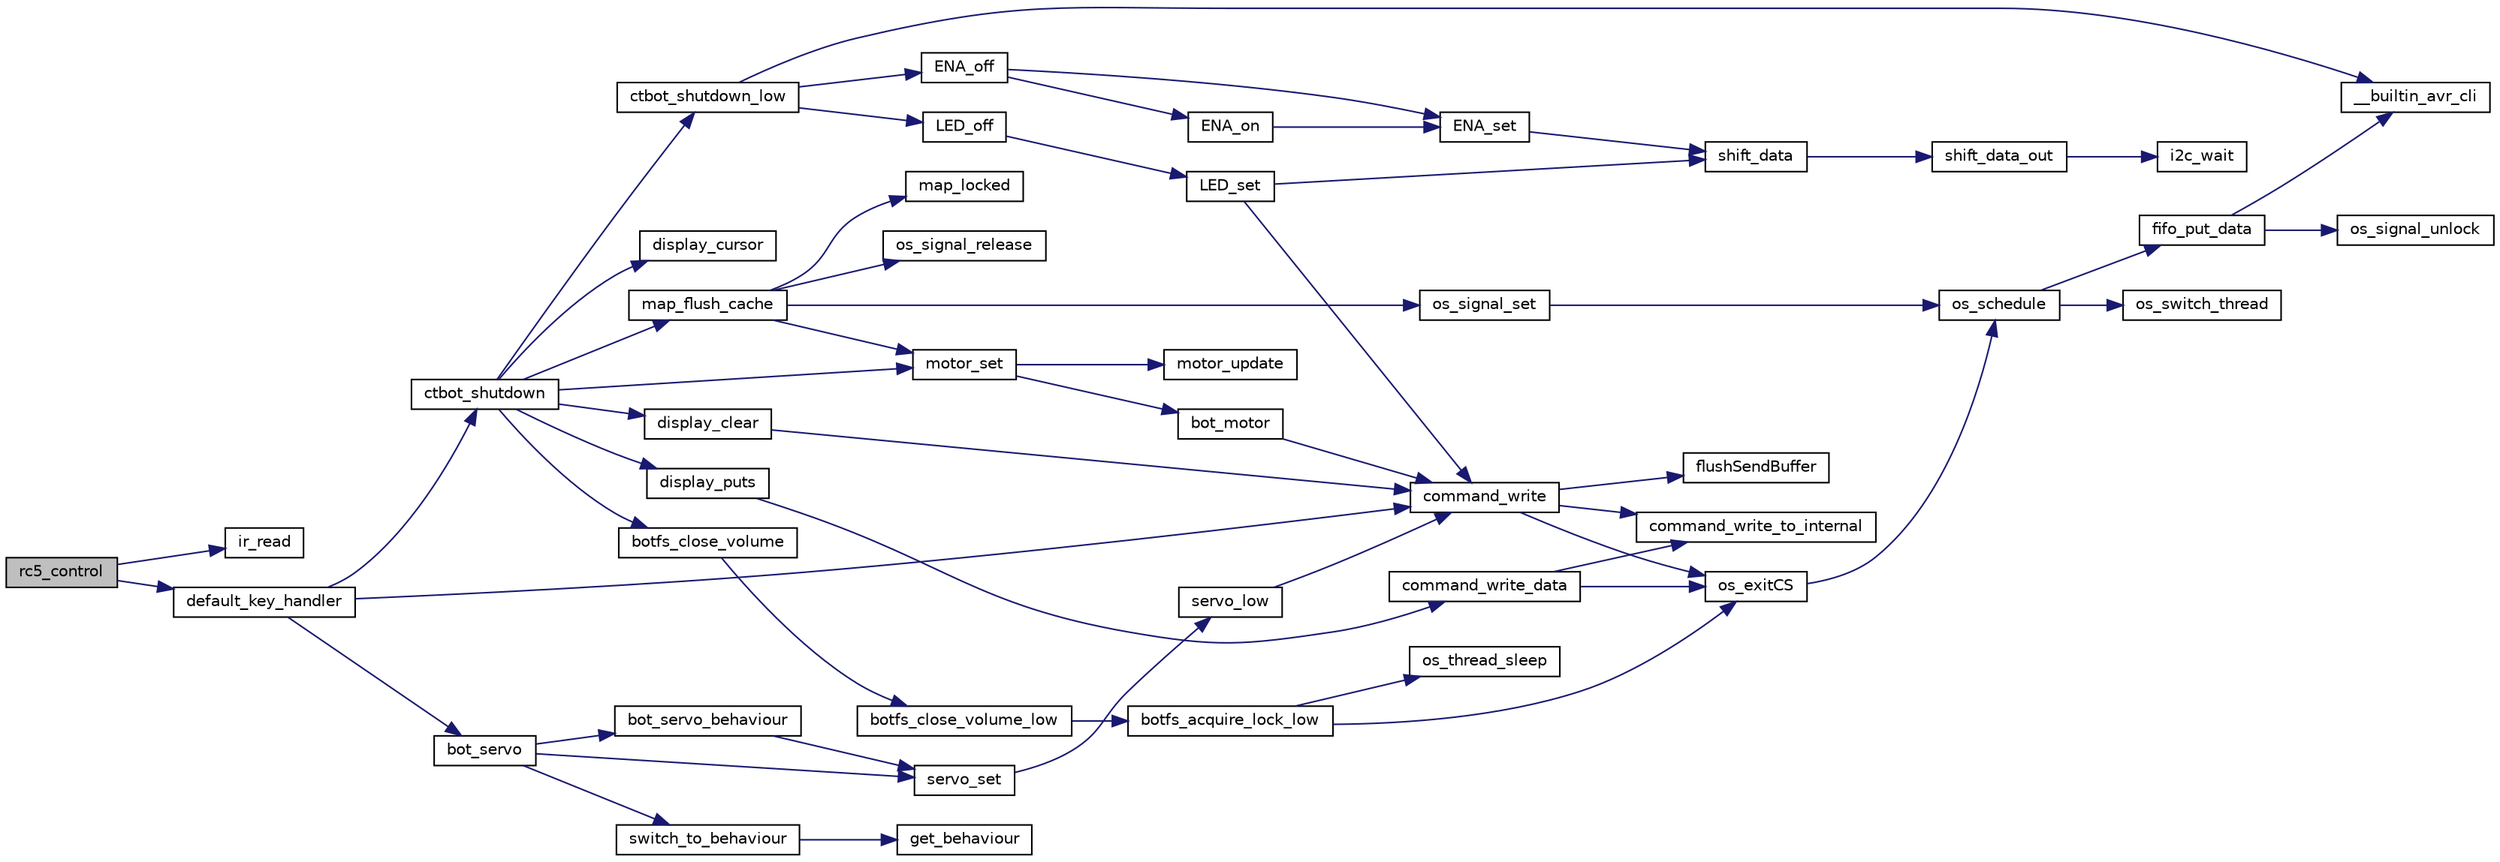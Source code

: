 digraph G
{
  edge [fontname="Helvetica",fontsize="10",labelfontname="Helvetica",labelfontsize="10"];
  node [fontname="Helvetica",fontsize="10",shape=record];
  rankdir="LR";
  Node1 [label="rc5_control",height=0.2,width=0.4,color="black", fillcolor="grey75", style="filled" fontcolor="black"];
  Node1 -> Node2 [color="midnightblue",fontsize="10",style="solid",fontname="Helvetica"];
  Node2 [label="ir_read",height=0.2,width=0.4,color="black", fillcolor="white", style="filled",URL="$ir-rc5_8h.html#a82eff44b303e147ec8a546f5446c7797"];
  Node1 -> Node3 [color="midnightblue",fontsize="10",style="solid",fontname="Helvetica"];
  Node3 [label="default_key_handler",height=0.2,width=0.4,color="black", fillcolor="white", style="filled",URL="$rc5_8c.html#a461762b786d6c5a08edd33b6c772e8bf"];
  Node3 -> Node4 [color="midnightblue",fontsize="10",style="solid",fontname="Helvetica"];
  Node4 [label="command_write",height=0.2,width=0.4,color="black", fillcolor="white", style="filled",URL="$command_8c.html#a419b75ed34551408822d9caee3cd5206"];
  Node4 -> Node5 [color="midnightblue",fontsize="10",style="solid",fontname="Helvetica"];
  Node5 [label="command_write_to_internal",height=0.2,width=0.4,color="black", fillcolor="white", style="filled",URL="$command_8c.html#a428cf92e37fc9bbc0ffc48912c3022ac"];
  Node4 -> Node6 [color="midnightblue",fontsize="10",style="solid",fontname="Helvetica"];
  Node6 [label="flushSendBuffer",height=0.2,width=0.4,color="black", fillcolor="white", style="filled",URL="$tcp_8h.html#aae71e1682727310afab282923a80c968"];
  Node4 -> Node7 [color="midnightblue",fontsize="10",style="solid",fontname="Helvetica"];
  Node7 [label="os_exitCS",height=0.2,width=0.4,color="black", fillcolor="white", style="filled",URL="$os__thread_8h.html#a146cd9b383b02d8e5424e2de5bfdf7e1"];
  Node7 -> Node8 [color="midnightblue",fontsize="10",style="solid",fontname="Helvetica"];
  Node8 [label="os_schedule",height=0.2,width=0.4,color="black", fillcolor="white", style="filled",URL="$os__scheduler_8h.html#aaf0ea29568109bcdfb1d527f223accad"];
  Node8 -> Node9 [color="midnightblue",fontsize="10",style="solid",fontname="Helvetica"];
  Node9 [label="fifo_put_data",height=0.2,width=0.4,color="black", fillcolor="white", style="filled",URL="$fifo_8c.html#a7b3f9ad457273c9717bff49113c84250"];
  Node9 -> Node10 [color="midnightblue",fontsize="10",style="solid",fontname="Helvetica"];
  Node10 [label="__builtin_avr_cli",height=0.2,width=0.4,color="black", fillcolor="white", style="filled",URL="$builtins_8h.html#a41590bd57be6a89c1b9bcafe523207f2",tooltip="Disables all interrupts by clearing the global interrupt mask."];
  Node9 -> Node11 [color="midnightblue",fontsize="10",style="solid",fontname="Helvetica"];
  Node11 [label="os_signal_unlock",height=0.2,width=0.4,color="black", fillcolor="white", style="filled",URL="$os__thread__pc_8c.html#aa0b166109be9754de9b8b863b8d197c7"];
  Node8 -> Node12 [color="midnightblue",fontsize="10",style="solid",fontname="Helvetica"];
  Node12 [label="os_switch_thread",height=0.2,width=0.4,color="black", fillcolor="white", style="filled",URL="$os__thread_8h.html#afa82438e9832609bc5ffbddad166e1b7"];
  Node3 -> Node13 [color="midnightblue",fontsize="10",style="solid",fontname="Helvetica"];
  Node13 [label="ctbot_shutdown",height=0.2,width=0.4,color="black", fillcolor="white", style="filled",URL="$botcontrol_8c.html#a4a9dbbb1ed8909570afc5eb7afce42b4",tooltip="Faehrt den Bot sauber herunter."];
  Node13 -> Node14 [color="midnightblue",fontsize="10",style="solid",fontname="Helvetica"];
  Node14 [label="motor_set",height=0.2,width=0.4,color="black", fillcolor="white", style="filled",URL="$motor_8c.html#a7d55b2e4a37c91e150513b2c87577750",tooltip="Direkter Zugriff auf den Motor."];
  Node14 -> Node15 [color="midnightblue",fontsize="10",style="solid",fontname="Helvetica"];
  Node15 [label="motor_update",height=0.2,width=0.4,color="black", fillcolor="white", style="filled",URL="$motor-low_8h.html#af288dee5f55b67d9eaf1d6e180bfd121"];
  Node14 -> Node16 [color="midnightblue",fontsize="10",style="solid",fontname="Helvetica"];
  Node16 [label="bot_motor",height=0.2,width=0.4,color="black", fillcolor="white", style="filled",URL="$motor-low_8h.html#a51396f3f8b7c919099a65c94cd95f34f"];
  Node16 -> Node4 [color="midnightblue",fontsize="10",style="solid",fontname="Helvetica"];
  Node13 -> Node17 [color="midnightblue",fontsize="10",style="solid",fontname="Helvetica"];
  Node17 [label="map_flush_cache",height=0.2,width=0.4,color="black", fillcolor="white", style="filled",URL="$map_8c.html#a5c151bce0e665ee98fac1465d692fef0"];
  Node17 -> Node18 [color="midnightblue",fontsize="10",style="solid",fontname="Helvetica"];
  Node18 [label="map_locked",height=0.2,width=0.4,color="black", fillcolor="white", style="filled",URL="$map_8c.html#aee723500f07bef9ecc88712b8deb792a"];
  Node17 -> Node14 [color="midnightblue",fontsize="10",style="solid",fontname="Helvetica"];
  Node17 -> Node19 [color="midnightblue",fontsize="10",style="solid",fontname="Helvetica"];
  Node19 [label="os_signal_set",height=0.2,width=0.4,color="black", fillcolor="white", style="filled",URL="$os__thread_8h.html#aa62b6d29ae00ff288fd8969807a62b06"];
  Node19 -> Node8 [color="midnightblue",fontsize="10",style="solid",fontname="Helvetica"];
  Node17 -> Node20 [color="midnightblue",fontsize="10",style="solid",fontname="Helvetica"];
  Node20 [label="os_signal_release",height=0.2,width=0.4,color="black", fillcolor="white", style="filled",URL="$os__thread__pc_8c.html#a6fad7ee5233ef39834eb7afc437b0105"];
  Node13 -> Node21 [color="midnightblue",fontsize="10",style="solid",fontname="Helvetica"];
  Node21 [label="botfs_close_volume",height=0.2,width=0.4,color="black", fillcolor="white", style="filled",URL="$botfs_8c.html#a186480cb74d92ebd01adbd2e2535a631",tooltip="Beendet BotFS sauber."];
  Node21 -> Node22 [color="midnightblue",fontsize="10",style="solid",fontname="Helvetica"];
  Node22 [label="botfs_close_volume_low",height=0.2,width=0.4,color="black", fillcolor="white", style="filled",URL="$botfs-low_8h.html#acdfb3639408d19fe95a0e45020373371",tooltip="Schliesst das BotFS-Volume (beendet BotFS sauber)"];
  Node22 -> Node23 [color="midnightblue",fontsize="10",style="solid",fontname="Helvetica"];
  Node23 [label="botfs_acquire_lock_low",height=0.2,width=0.4,color="black", fillcolor="white", style="filled",URL="$botfs-low_8h.html#aed0ed8d94dc7c058a4cb0ae26d0f59ff",tooltip="Wartet, bis ein Mutex verfuegbar ist und sperrt es dann."];
  Node23 -> Node7 [color="midnightblue",fontsize="10",style="solid",fontname="Helvetica"];
  Node23 -> Node24 [color="midnightblue",fontsize="10",style="solid",fontname="Helvetica"];
  Node24 [label="os_thread_sleep",height=0.2,width=0.4,color="black", fillcolor="white", style="filled",URL="$os__thread__pc_8c.html#a3170fdf75fff4e971354e78a625b5afd"];
  Node13 -> Node25 [color="midnightblue",fontsize="10",style="solid",fontname="Helvetica"];
  Node25 [label="display_clear",height=0.2,width=0.4,color="black", fillcolor="white", style="filled",URL="$display_8h.html#a336e8b1e4fcf1785ec84e0eed492c418",tooltip="Loescht das ganze Display."];
  Node25 -> Node4 [color="midnightblue",fontsize="10",style="solid",fontname="Helvetica"];
  Node13 -> Node26 [color="midnightblue",fontsize="10",style="solid",fontname="Helvetica"];
  Node26 [label="display_cursor",height=0.2,width=0.4,color="black", fillcolor="white", style="filled",URL="$display_8h.html#ad5109335e4419b07f4d9f73db290f2eb"];
  Node13 -> Node27 [color="midnightblue",fontsize="10",style="solid",fontname="Helvetica"];
  Node27 [label="display_puts",height=0.2,width=0.4,color="black", fillcolor="white", style="filled",URL="$display_8h.html#ac5ba4c9512c407150e76ef8b97910271"];
  Node27 -> Node28 [color="midnightblue",fontsize="10",style="solid",fontname="Helvetica"];
  Node28 [label="command_write_data",height=0.2,width=0.4,color="black", fillcolor="white", style="filled",URL="$command_8c.html#aef266284aebb772b9592228ed9019469"];
  Node28 -> Node5 [color="midnightblue",fontsize="10",style="solid",fontname="Helvetica"];
  Node28 -> Node7 [color="midnightblue",fontsize="10",style="solid",fontname="Helvetica"];
  Node13 -> Node29 [color="midnightblue",fontsize="10",style="solid",fontname="Helvetica"];
  Node29 [label="ctbot_shutdown_low",height=0.2,width=0.4,color="black", fillcolor="white", style="filled",URL="$init_8h.html#a803271a98fc0cdc3654f4875407f8508",tooltip="Faehrt den low-level Code des Bots sauber herunter."];
  Node29 -> Node10 [color="midnightblue",fontsize="10",style="solid",fontname="Helvetica"];
  Node29 -> Node30 [color="midnightblue",fontsize="10",style="solid",fontname="Helvetica"];
  Node30 [label="LED_off",height=0.2,width=0.4,color="black", fillcolor="white", style="filled",URL="$led_8h.html#abd7b28be86683943e4f3cea44ec0de76"];
  Node30 -> Node31 [color="midnightblue",fontsize="10",style="solid",fontname="Helvetica"];
  Node31 [label="LED_set",height=0.2,width=0.4,color="black", fillcolor="white", style="filled",URL="$led_8h.html#a52d9a8d54ed2830e388a0e86cfb8b574"];
  Node31 -> Node32 [color="midnightblue",fontsize="10",style="solid",fontname="Helvetica"];
  Node32 [label="shift_data",height=0.2,width=0.4,color="black", fillcolor="white", style="filled",URL="$shift_8h.html#a25a35c892ca8dfa80dd21d3b1e9b4d7d"];
  Node32 -> Node33 [color="midnightblue",fontsize="10",style="solid",fontname="Helvetica"];
  Node33 [label="shift_data_out",height=0.2,width=0.4,color="black", fillcolor="white", style="filled",URL="$shift_8h.html#ae7047fe022d960b3fd2a4ad8e8f19998"];
  Node33 -> Node34 [color="midnightblue",fontsize="10",style="solid",fontname="Helvetica"];
  Node34 [label="i2c_wait",height=0.2,width=0.4,color="black", fillcolor="white", style="filled",URL="$i2c_8h.html#a8d0292580689dd8b7e0b441cf0e6c383"];
  Node31 -> Node4 [color="midnightblue",fontsize="10",style="solid",fontname="Helvetica"];
  Node29 -> Node35 [color="midnightblue",fontsize="10",style="solid",fontname="Helvetica"];
  Node35 [label="ENA_off",height=0.2,width=0.4,color="black", fillcolor="white", style="filled",URL="$ena_8h.html#ac992908542eebed9776522f8eafc0ff9"];
  Node35 -> Node36 [color="midnightblue",fontsize="10",style="solid",fontname="Helvetica"];
  Node36 [label="ENA_set",height=0.2,width=0.4,color="black", fillcolor="white", style="filled",URL="$ena_8h.html#af27d8909f40028c91ab786d6d2bac0cb"];
  Node36 -> Node32 [color="midnightblue",fontsize="10",style="solid",fontname="Helvetica"];
  Node35 -> Node37 [color="midnightblue",fontsize="10",style="solid",fontname="Helvetica"];
  Node37 [label="ENA_on",height=0.2,width=0.4,color="black", fillcolor="white", style="filled",URL="$ena_8h.html#a51c24b2a246e1b3cbd3df73a7ac662ad"];
  Node37 -> Node36 [color="midnightblue",fontsize="10",style="solid",fontname="Helvetica"];
  Node3 -> Node38 [color="midnightblue",fontsize="10",style="solid",fontname="Helvetica"];
  Node38 [label="bot_servo",height=0.2,width=0.4,color="black", fillcolor="white", style="filled",URL="$behaviour__servo_8c.html#ab12411c90e13fc9e924d02212a7769c6"];
  Node38 -> Node39 [color="midnightblue",fontsize="10",style="solid",fontname="Helvetica"];
  Node39 [label="switch_to_behaviour",height=0.2,width=0.4,color="black", fillcolor="white", style="filled",URL="$bot-logic_8c.html#a123152ecfcd89545c2603cb3f2e873c9",tooltip="Ruft ein anderes Verhalten auf und merkt sich den Ruecksprung return_from_behaviour() kehrt dann spae..."];
  Node39 -> Node40 [color="midnightblue",fontsize="10",style="solid",fontname="Helvetica"];
  Node40 [label="get_behaviour",height=0.2,width=0.4,color="black", fillcolor="white", style="filled",URL="$bot-logic_8c.html#a11e7a95fd56f9703bd2bd9c61300df6c",tooltip="Liefert das Verhalten zurueck, welches durch function implementiert ist."];
  Node38 -> Node41 [color="midnightblue",fontsize="10",style="solid",fontname="Helvetica"];
  Node41 [label="bot_servo_behaviour",height=0.2,width=0.4,color="black", fillcolor="white", style="filled",URL="$behaviour__servo_8c.html#a981bb06031ccc0f1536ec6d194e60da3"];
  Node41 -> Node42 [color="midnightblue",fontsize="10",style="solid",fontname="Helvetica"];
  Node42 [label="servo_set",height=0.2,width=0.4,color="black", fillcolor="white", style="filled",URL="$motor_8c.html#a71bb8302cc262e57dfd2897d5fe6121e",tooltip="Stellt die Servos."];
  Node42 -> Node43 [color="midnightblue",fontsize="10",style="solid",fontname="Helvetica"];
  Node43 [label="servo_low",height=0.2,width=0.4,color="black", fillcolor="white", style="filled",URL="$motor-low_8h.html#a0de2d9390f32772c86a439f63e65d78c",tooltip="Stellt die Servos."];
  Node43 -> Node4 [color="midnightblue",fontsize="10",style="solid",fontname="Helvetica"];
  Node38 -> Node42 [color="midnightblue",fontsize="10",style="solid",fontname="Helvetica"];
}
